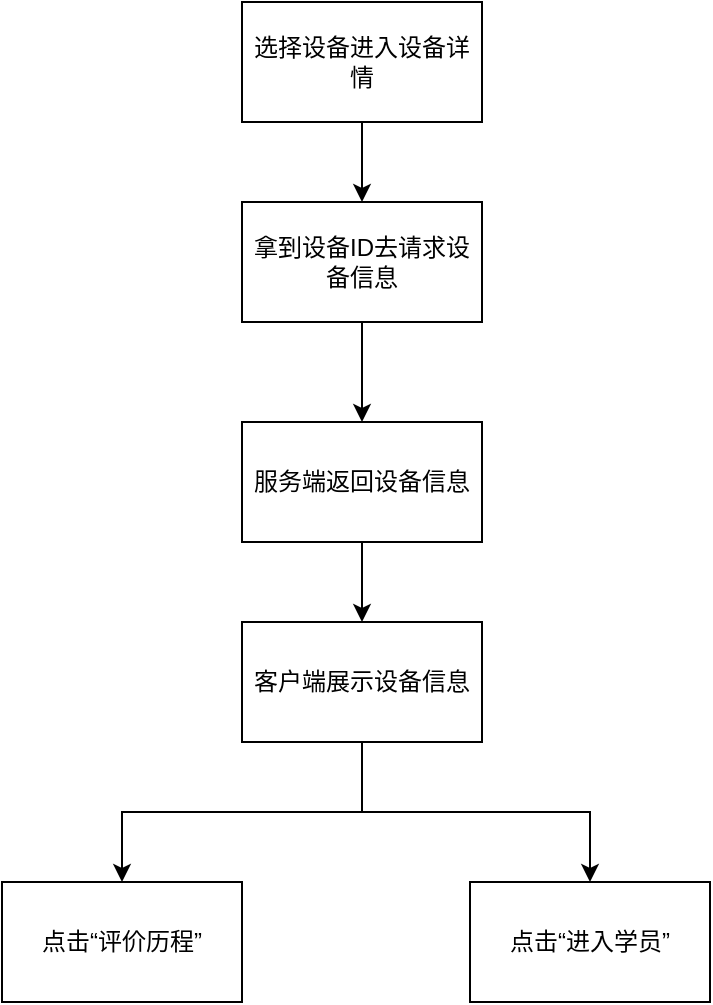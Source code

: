 <mxfile version="20.1.3" type="github">
  <diagram id="ljY7VgrKvm63Tl28yFZM" name="第 1 页">
    <mxGraphModel dx="1426" dy="794" grid="1" gridSize="10" guides="1" tooltips="1" connect="1" arrows="1" fold="1" page="1" pageScale="1" pageWidth="827" pageHeight="1169" math="0" shadow="0">
      <root>
        <mxCell id="0" />
        <mxCell id="1" parent="0" />
        <mxCell id="k-6XKZw1vdDDYsS-DaHV-3" value="" style="edgeStyle=orthogonalEdgeStyle;rounded=0;orthogonalLoop=1;jettySize=auto;html=1;" edge="1" parent="1" source="k-6XKZw1vdDDYsS-DaHV-1" target="k-6XKZw1vdDDYsS-DaHV-2">
          <mxGeometry relative="1" as="geometry" />
        </mxCell>
        <mxCell id="k-6XKZw1vdDDYsS-DaHV-1" value="选择设备进入设备详情" style="rounded=0;whiteSpace=wrap;html=1;" vertex="1" parent="1">
          <mxGeometry x="300" y="100" width="120" height="60" as="geometry" />
        </mxCell>
        <mxCell id="k-6XKZw1vdDDYsS-DaHV-5" value="" style="edgeStyle=orthogonalEdgeStyle;rounded=0;orthogonalLoop=1;jettySize=auto;html=1;" edge="1" parent="1" source="k-6XKZw1vdDDYsS-DaHV-2" target="k-6XKZw1vdDDYsS-DaHV-4">
          <mxGeometry relative="1" as="geometry" />
        </mxCell>
        <mxCell id="k-6XKZw1vdDDYsS-DaHV-2" value="拿到设备ID去请求设备信息" style="whiteSpace=wrap;html=1;rounded=0;" vertex="1" parent="1">
          <mxGeometry x="300" y="200" width="120" height="60" as="geometry" />
        </mxCell>
        <mxCell id="k-6XKZw1vdDDYsS-DaHV-7" value="" style="edgeStyle=orthogonalEdgeStyle;rounded=0;orthogonalLoop=1;jettySize=auto;html=1;" edge="1" parent="1" source="k-6XKZw1vdDDYsS-DaHV-4" target="k-6XKZw1vdDDYsS-DaHV-6">
          <mxGeometry relative="1" as="geometry" />
        </mxCell>
        <mxCell id="k-6XKZw1vdDDYsS-DaHV-4" value="服务端返回设备信息" style="whiteSpace=wrap;html=1;rounded=0;" vertex="1" parent="1">
          <mxGeometry x="300" y="310" width="120" height="60" as="geometry" />
        </mxCell>
        <mxCell id="k-6XKZw1vdDDYsS-DaHV-9" value="" style="edgeStyle=orthogonalEdgeStyle;rounded=0;orthogonalLoop=1;jettySize=auto;html=1;" edge="1" parent="1" source="k-6XKZw1vdDDYsS-DaHV-6" target="k-6XKZw1vdDDYsS-DaHV-8">
          <mxGeometry relative="1" as="geometry" />
        </mxCell>
        <mxCell id="k-6XKZw1vdDDYsS-DaHV-13" value="" style="edgeStyle=orthogonalEdgeStyle;rounded=0;orthogonalLoop=1;jettySize=auto;html=1;" edge="1" parent="1" source="k-6XKZw1vdDDYsS-DaHV-6" target="k-6XKZw1vdDDYsS-DaHV-12">
          <mxGeometry relative="1" as="geometry" />
        </mxCell>
        <mxCell id="k-6XKZw1vdDDYsS-DaHV-6" value="客户端展示设备信息" style="whiteSpace=wrap;html=1;rounded=0;" vertex="1" parent="1">
          <mxGeometry x="300" y="410" width="120" height="60" as="geometry" />
        </mxCell>
        <mxCell id="k-6XKZw1vdDDYsS-DaHV-8" value="点击“评价历程”" style="whiteSpace=wrap;html=1;rounded=0;" vertex="1" parent="1">
          <mxGeometry x="180" y="540" width="120" height="60" as="geometry" />
        </mxCell>
        <mxCell id="k-6XKZw1vdDDYsS-DaHV-12" value="点击“进入学员”" style="whiteSpace=wrap;html=1;rounded=0;" vertex="1" parent="1">
          <mxGeometry x="414" y="540" width="120" height="60" as="geometry" />
        </mxCell>
      </root>
    </mxGraphModel>
  </diagram>
</mxfile>
